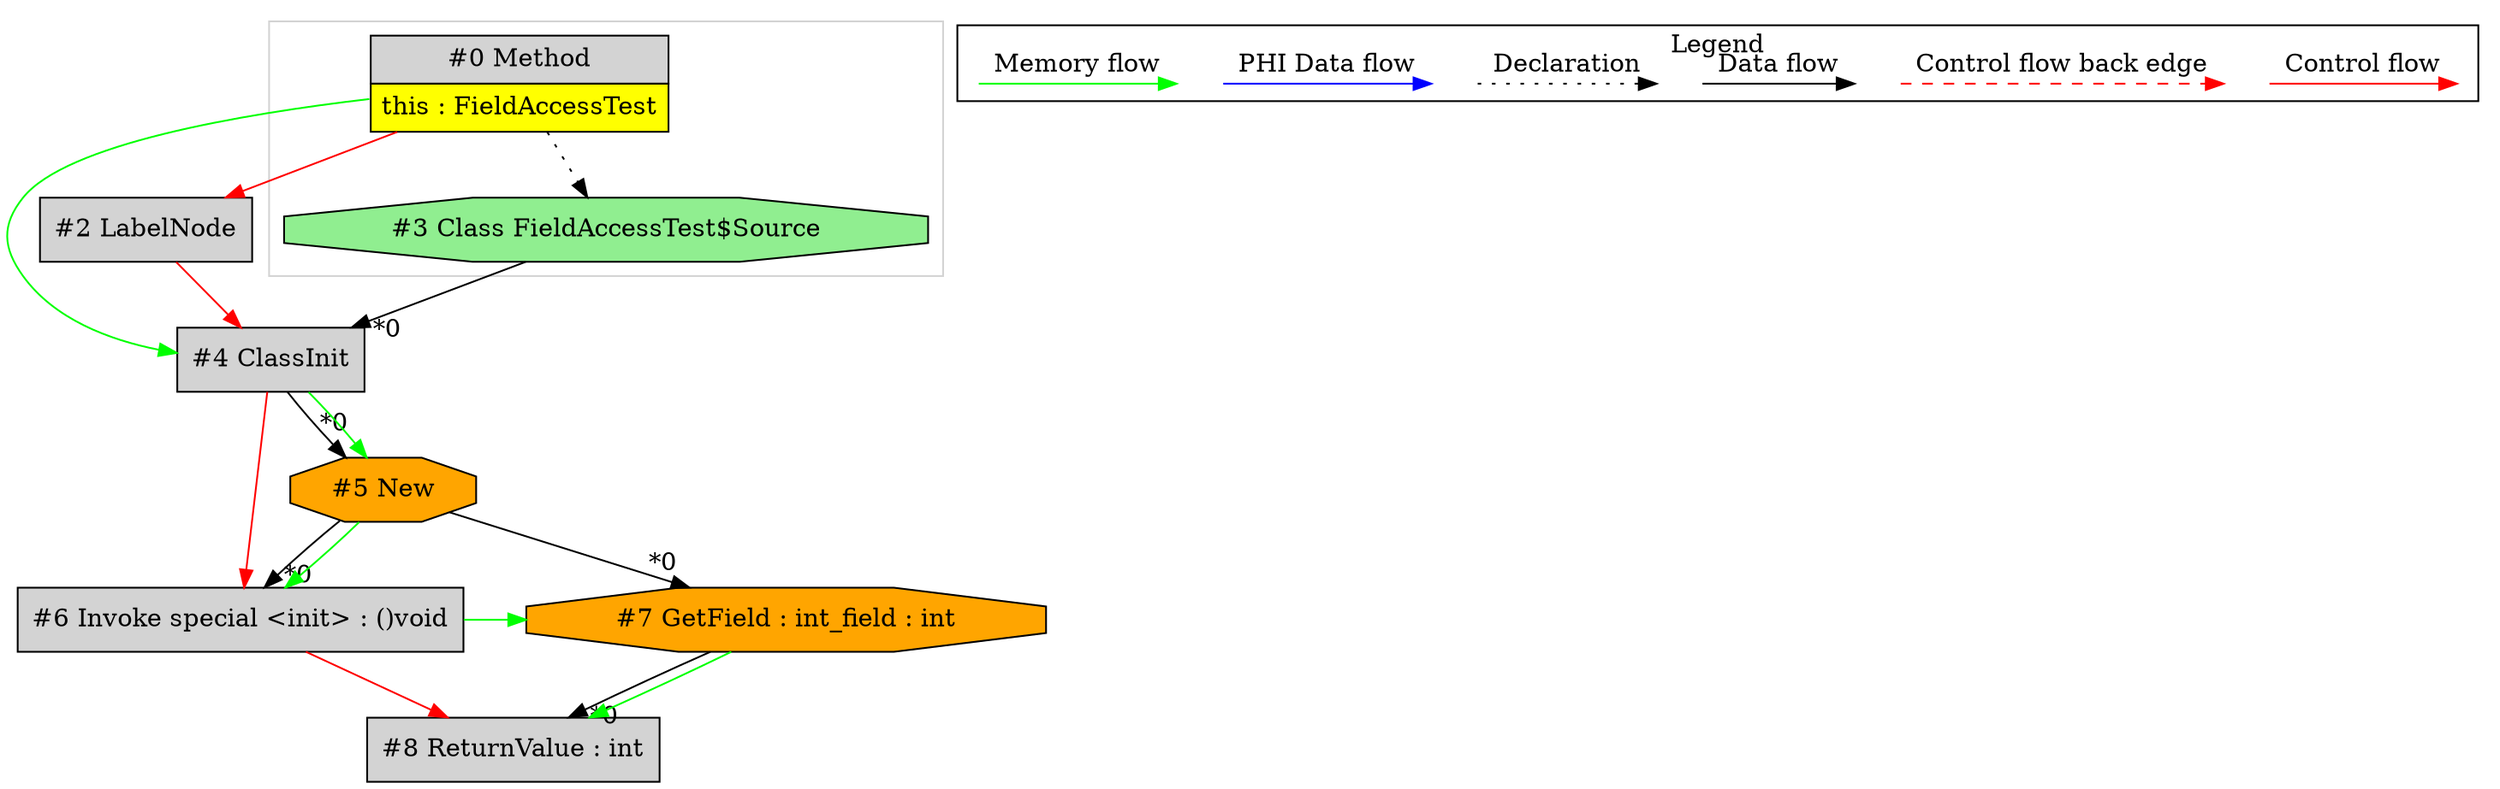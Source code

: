 digraph {
 ordering="in";
 node0[margin="0", label=<<table border="0" cellborder="1" cellspacing="0" cellpadding="5"><tr><td colspan="1">#0 Method</td></tr><tr><td port="prj1" bgcolor="yellow">this : FieldAccessTest</td></tr></table>>,shape=none, fillcolor=lightgrey, style=filled];
 node4[label="#4 ClassInit",shape=box, fillcolor=lightgrey, style=filled];
 node3 -> node4[headlabel="*0", labeldistance=2];
 node2 -> node4[labeldistance=2, color=red, fontcolor=red];
 node0 -> node4[labeldistance=2, color=green, constraint=false];
 node2[label="#2 LabelNode",shape=box, fillcolor=lightgrey, style=filled];
 node0 -> node2[labeldistance=2, color=red, fontcolor=red];
 node3[label="#3 Class FieldAccessTest$Source",shape=octagon, fillcolor=lightgreen, style=filled];
 node0 -> node3[style=dotted];
 node5[label="#5 New",shape=octagon, fillcolor=orange, style=filled];
 node4 -> node5[headlabel="*0", labeldistance=2];
 node4 -> node5[labeldistance=2, color=green, constraint=false];
 node6[label="#6 Invoke special <init> : ()void",shape=box, fillcolor=lightgrey, style=filled];
 node5 -> node6[headlabel="*0", labeldistance=2];
 node4 -> node6[labeldistance=2, color=red, fontcolor=red];
 node5 -> node6[labeldistance=2, color=green, constraint=false];
 node8[label="#8 ReturnValue : int",shape=box, fillcolor=lightgrey, style=filled];
 node7 -> node8[headlabel="*0", labeldistance=2];
 node6 -> node8[labeldistance=2, color=red, fontcolor=red];
 node7 -> node8[labeldistance=2, color=green, constraint=false];
 node7[label="#7 GetField : int_field : int",shape=octagon, fillcolor=orange, style=filled];
 node5 -> node7[headlabel="*0", labeldistance=2];
 node6 -> node7[labeldistance=2, color=green, constraint=false];
 subgraph cluster_0 {
  color=lightgray;
  node0;
  node3;
 }
 subgraph cluster_000 {
  label = "Legend";
  node [shape=point]
  {
   rank=same;
   c0 [style = invis];
   c1 [style = invis];
   c2 [style = invis];
   c3 [style = invis];
   d0 [style = invis];
   d1 [style = invis];
   d2 [style = invis];
   d3 [style = invis];
   d4 [style = invis];
   d5 [style = invis];
   d6 [style = invis];
   d7 [style = invis];
  }
  c0 -> c1 [label="Control flow", style=solid, color=red]
  c2 -> c3 [label="Control flow back edge", style=dashed, color=red]
  d0 -> d1 [label="Data flow"]
  d2 -> d3 [label="Declaration", style=dotted]
  d4 -> d5 [label="PHI Data flow", color=blue]
  d6 -> d7 [label="Memory flow", color=green]
 }

}

